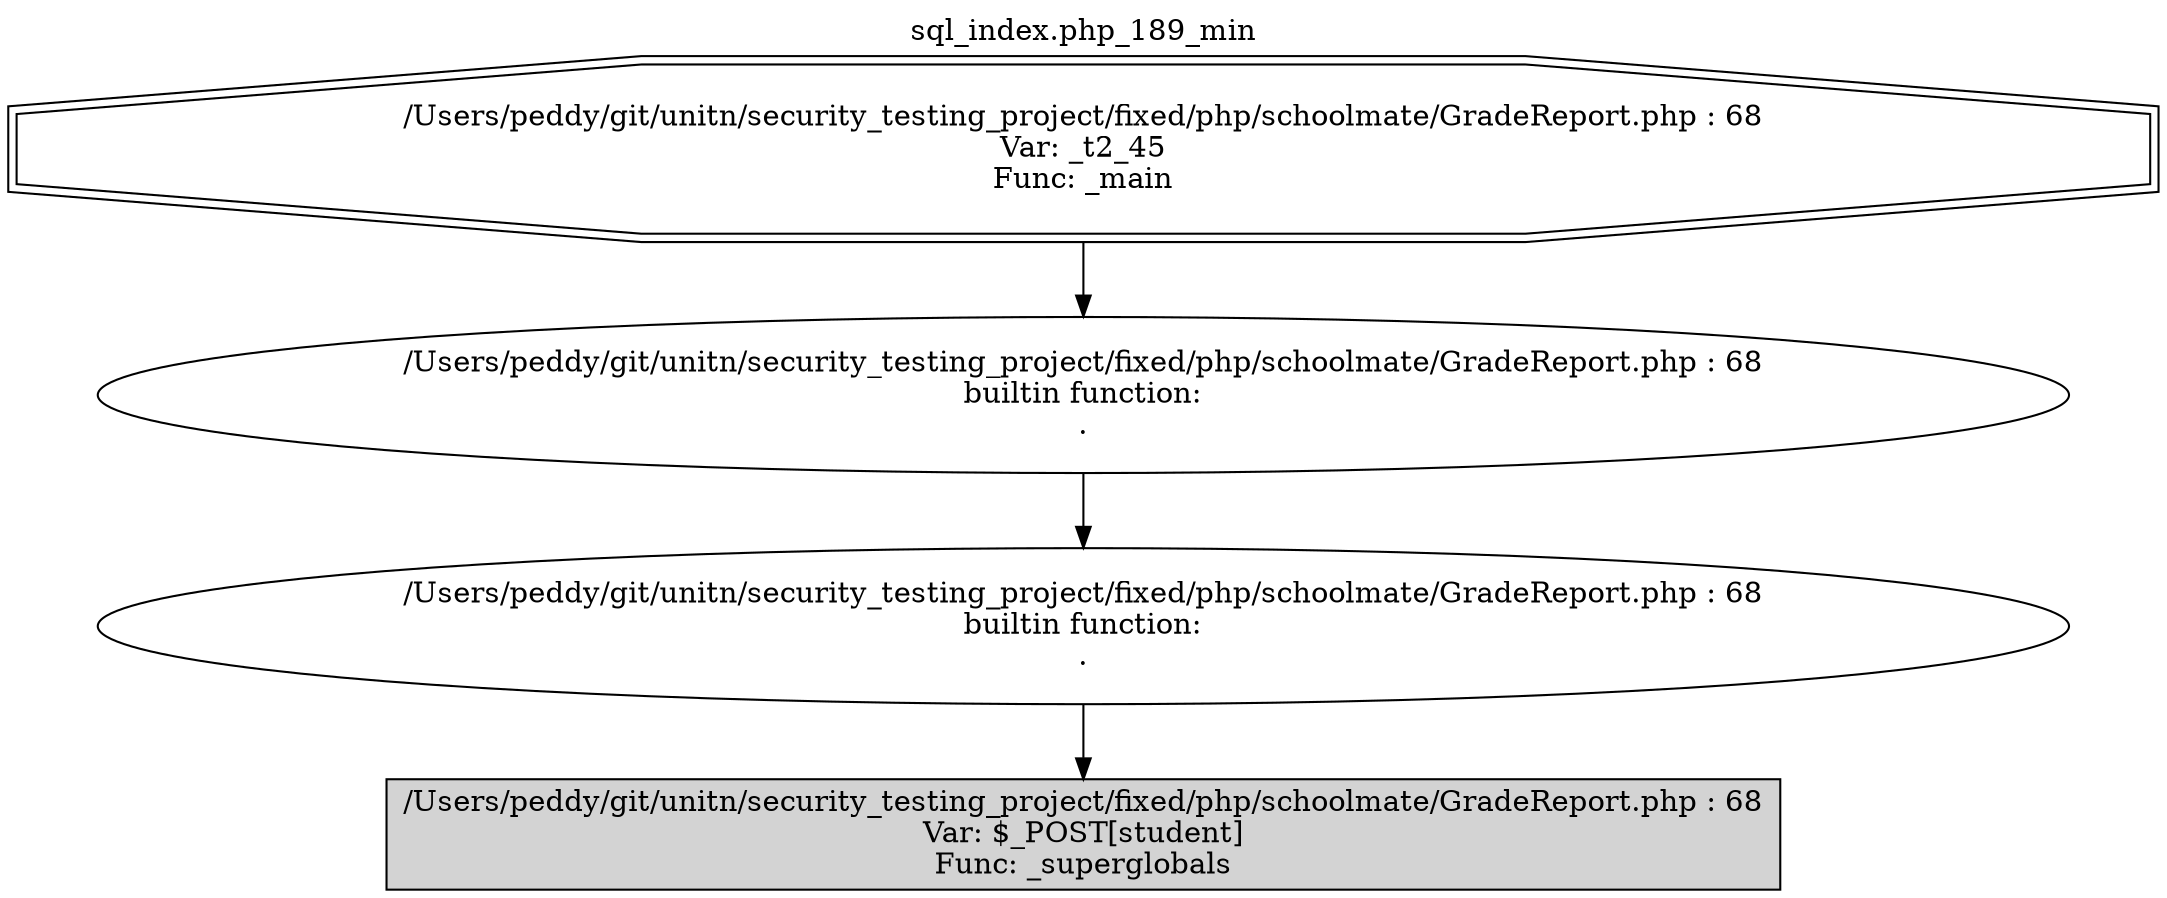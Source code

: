 digraph cfg {
  label="sql_index.php_189_min";
  labelloc=t;
  n1 [shape=doubleoctagon, label="/Users/peddy/git/unitn/security_testing_project/fixed/php/schoolmate/GradeReport.php : 68\nVar: _t2_45\nFunc: _main\n"];
  n2 [shape=ellipse, label="/Users/peddy/git/unitn/security_testing_project/fixed/php/schoolmate/GradeReport.php : 68\nbuiltin function:\n.\n"];
  n3 [shape=ellipse, label="/Users/peddy/git/unitn/security_testing_project/fixed/php/schoolmate/GradeReport.php : 68\nbuiltin function:\n.\n"];
  n4 [shape=box, label="/Users/peddy/git/unitn/security_testing_project/fixed/php/schoolmate/GradeReport.php : 68\nVar: $_POST[student]\nFunc: _superglobals\n",style=filled];
  n1 -> n2;
  n2 -> n3;
  n3 -> n4;
}
